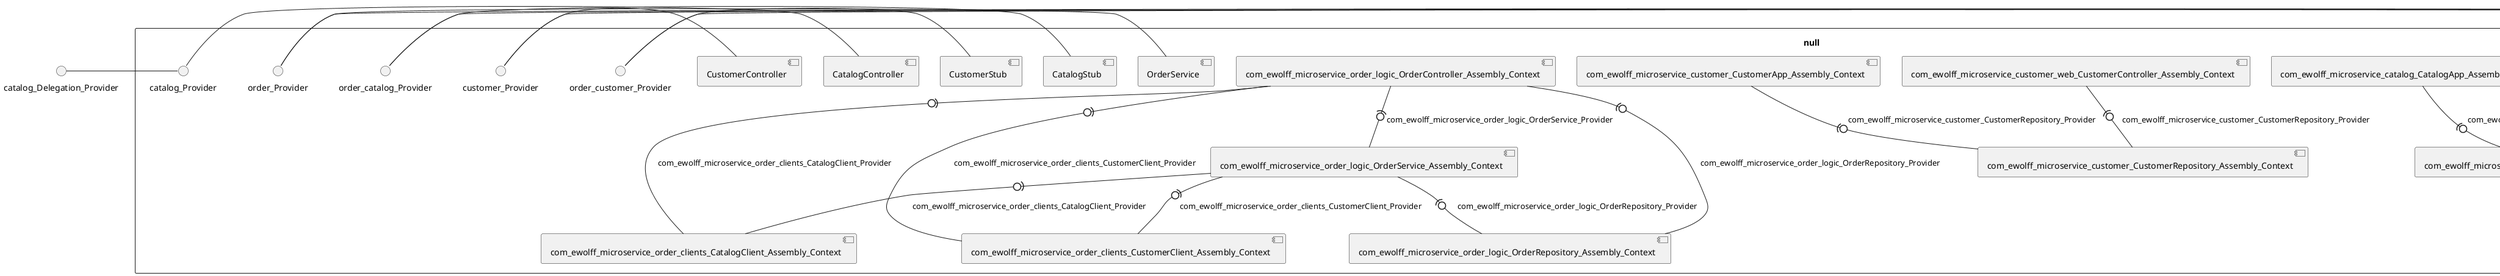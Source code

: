 @startuml
skinparam fixCircleLabelOverlapping true
() catalog_Delegation_Provider
() customer_Delegation_Provider
() order_Delegation_Provider
() order_catalog_Delegation_Provider
() order_customer_Delegation_Provider
component null {
catalog_Delegation_Provider - catalog_Provider
catalog_Provider - [CatalogController]
[com_ewolff_microservice_catalog_web_CatalogController_Assembly_Context] -(0- [com_ewolff_microservice_catalog_ItemRepository_Assembly_Context] : com_ewolff_microservice_catalog_ItemRepository_Provider
[com_ewolff_microservice_catalog_CatalogApp_Assembly_Context] -(0- [com_ewolff_microservice_catalog_ItemRepository_Assembly_Context] : com_ewolff_microservice_catalog_ItemRepository_Provider
[com_ewolff_microservice_customer_web_CustomerController_Assembly_Context] -(0- [com_ewolff_microservice_customer_CustomerRepository_Assembly_Context] : com_ewolff_microservice_customer_CustomerRepository_Provider
[com_ewolff_microservice_customer_CustomerApp_Assembly_Context] -(0- [com_ewolff_microservice_customer_CustomerRepository_Assembly_Context] : com_ewolff_microservice_customer_CustomerRepository_Provider
[com_ewolff_microservice_order_logic_OrderController_Assembly_Context] -(0- [com_ewolff_microservice_order_clients_CatalogClient_Assembly_Context] : com_ewolff_microservice_order_clients_CatalogClient_Provider
[com_ewolff_microservice_order_logic_OrderService_Assembly_Context] -(0- [com_ewolff_microservice_order_clients_CatalogClient_Assembly_Context] : com_ewolff_microservice_order_clients_CatalogClient_Provider
[com_ewolff_microservice_order_logic_OrderService_Assembly_Context] -(0- [com_ewolff_microservice_order_clients_CustomerClient_Assembly_Context] : com_ewolff_microservice_order_clients_CustomerClient_Provider
[com_ewolff_microservice_order_logic_OrderController_Assembly_Context] -(0- [com_ewolff_microservice_order_clients_CustomerClient_Assembly_Context] : com_ewolff_microservice_order_clients_CustomerClient_Provider
[com_ewolff_microservice_order_logic_OrderService_Assembly_Context] -(0- [com_ewolff_microservice_order_logic_OrderRepository_Assembly_Context] : com_ewolff_microservice_order_logic_OrderRepository_Provider
[com_ewolff_microservice_order_logic_OrderController_Assembly_Context] -(0- [com_ewolff_microservice_order_logic_OrderRepository_Assembly_Context] : com_ewolff_microservice_order_logic_OrderRepository_Provider
[com_ewolff_microservice_order_logic_OrderController_Assembly_Context] -(0- [com_ewolff_microservice_order_logic_OrderService_Assembly_Context] : com_ewolff_microservice_order_logic_OrderService_Provider
customer_Delegation_Provider - customer_Provider
customer_Provider - [CustomerController]
order_Delegation_Provider - order_Provider
order_Provider - [OrderService]
order_catalog_Delegation_Provider - order_catalog_Provider
order_catalog_Provider - [CatalogStub]
order_customer_Delegation_Provider - order_customer_Provider
order_customer_Provider - [CustomerStub]
[CatalogController_Assembly_Context] [[ewolff-microservice.repository#_X8EoVLy5Ee6K5NqwH9DI4A]]
[CatalogStub_Assembly_Context] [[ewolff-microservice.repository#_X8EoVLy5Ee6K5NqwH9DI4A]]
[CustomerController_Assembly_Context] [[ewolff-microservice.repository#_X8EoVLy5Ee6K5NqwH9DI4A]]
[CustomerStub_Assembly_Context] [[ewolff-microservice.repository#_X8EoVLy5Ee6K5NqwH9DI4A]]
[OrderService_Assembly_Context] [[ewolff-microservice.repository#_X8EoVLy5Ee6K5NqwH9DI4A]]
[com_ewolff_microservice_catalog_CatalogApp_Assembly_Context] [[ewolff-microservice.repository#_X8EoVLy5Ee6K5NqwH9DI4A]]
[com_ewolff_microservice_catalog_ItemRepository_Assembly_Context] [[ewolff-microservice.repository#_X8EoVLy5Ee6K5NqwH9DI4A]]
[com_ewolff_microservice_catalog_web_CatalogController_Assembly_Context] [[ewolff-microservice.repository#_X8EoVLy5Ee6K5NqwH9DI4A]]
[com_ewolff_microservice_customer_CustomerApp_Assembly_Context] [[ewolff-microservice.repository#_X8EoVLy5Ee6K5NqwH9DI4A]]
[com_ewolff_microservice_customer_CustomerRepository_Assembly_Context] [[ewolff-microservice.repository#_X8EoVLy5Ee6K5NqwH9DI4A]]
[com_ewolff_microservice_customer_web_CustomerController_Assembly_Context] [[ewolff-microservice.repository#_X8EoVLy5Ee6K5NqwH9DI4A]]
[com_ewolff_microservice_order_catalogstub_CatalogStub_Assembly_Context] [[ewolff-microservice.repository#_X8EoVLy5Ee6K5NqwH9DI4A]]
[com_ewolff_microservice_order_clients_CatalogClient_Assembly_Context] [[ewolff-microservice.repository#_X8EoVLy5Ee6K5NqwH9DI4A]]
[com_ewolff_microservice_order_clients_CustomerClient_Assembly_Context] [[ewolff-microservice.repository#_X8EoVLy5Ee6K5NqwH9DI4A]]
[com_ewolff_microservice_order_customerstub_CustomerStub_Assembly_Context] [[ewolff-microservice.repository#_X8EoVLy5Ee6K5NqwH9DI4A]]
[com_ewolff_microservice_order_logic_OrderController_Assembly_Context] [[ewolff-microservice.repository#_X8EoVLy5Ee6K5NqwH9DI4A]]
[com_ewolff_microservice_order_logic_OrderRepository_Assembly_Context] [[ewolff-microservice.repository#_X8EoVLy5Ee6K5NqwH9DI4A]]
[com_ewolff_microservice_order_logic_OrderService_Assembly_Context] [[ewolff-microservice.repository#_X8EoVLy5Ee6K5NqwH9DI4A]]
}

@enduml
